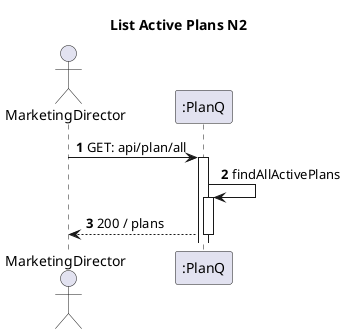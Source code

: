 @startuml
'https://plantuml.com/sequence-diagram
autoactivate on
autonumber

title List Active Plans N2

actor "MarketingDirector" as MarketingDirector
participant ":PlanQ" as PlanQ

MarketingDirector -> PlanQ: GET: api/plan/all
PlanQ -> PlanQ: findAllActivePlans

PlanQ --> MarketingDirector: 200 / plans

@enduml
